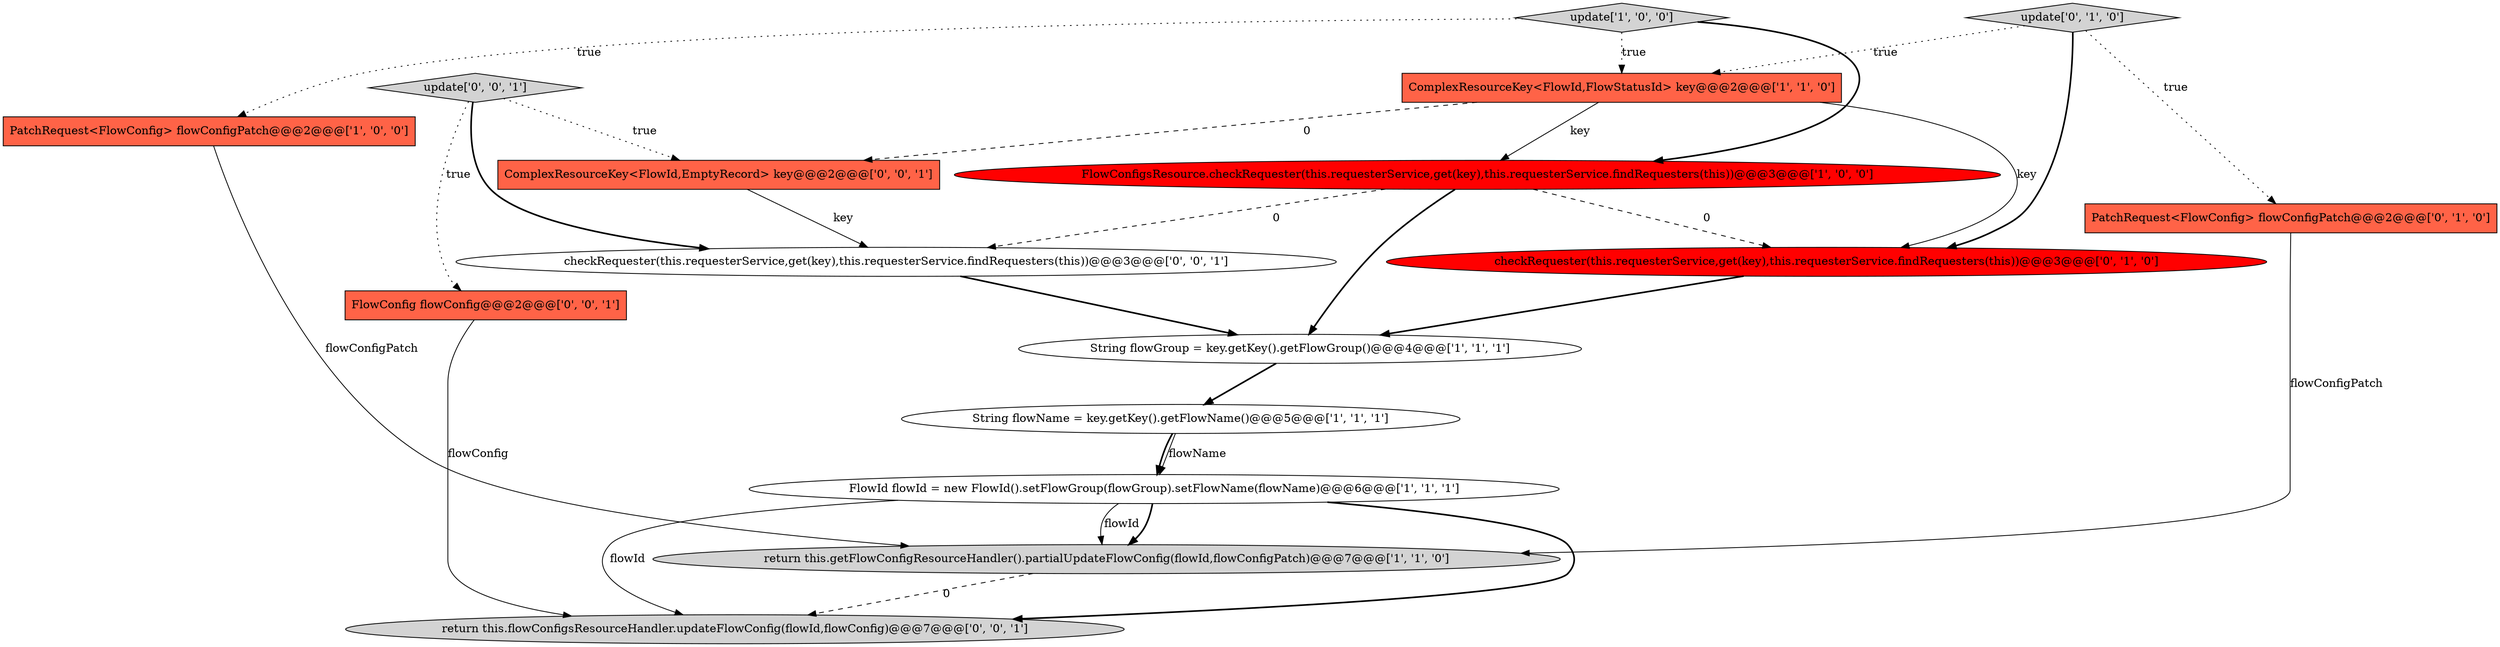 digraph {
0 [style = filled, label = "PatchRequest<FlowConfig> flowConfigPatch@@@2@@@['1', '0', '0']", fillcolor = tomato, shape = box image = "AAA0AAABBB1BBB"];
7 [style = filled, label = "FlowId flowId = new FlowId().setFlowGroup(flowGroup).setFlowName(flowName)@@@6@@@['1', '1', '1']", fillcolor = white, shape = ellipse image = "AAA0AAABBB1BBB"];
1 [style = filled, label = "return this.getFlowConfigResourceHandler().partialUpdateFlowConfig(flowId,flowConfigPatch)@@@7@@@['1', '1', '0']", fillcolor = lightgray, shape = ellipse image = "AAA0AAABBB1BBB"];
13 [style = filled, label = "update['0', '0', '1']", fillcolor = lightgray, shape = diamond image = "AAA0AAABBB3BBB"];
12 [style = filled, label = "return this.flowConfigsResourceHandler.updateFlowConfig(flowId,flowConfig)@@@7@@@['0', '0', '1']", fillcolor = lightgray, shape = ellipse image = "AAA0AAABBB3BBB"];
2 [style = filled, label = "ComplexResourceKey<FlowId,FlowStatusId> key@@@2@@@['1', '1', '0']", fillcolor = tomato, shape = box image = "AAA0AAABBB1BBB"];
6 [style = filled, label = "FlowConfigsResource.checkRequester(this.requesterService,get(key),this.requesterService.findRequesters(this))@@@3@@@['1', '0', '0']", fillcolor = red, shape = ellipse image = "AAA1AAABBB1BBB"];
9 [style = filled, label = "PatchRequest<FlowConfig> flowConfigPatch@@@2@@@['0', '1', '0']", fillcolor = tomato, shape = box image = "AAA0AAABBB2BBB"];
14 [style = filled, label = "ComplexResourceKey<FlowId,EmptyRecord> key@@@2@@@['0', '0', '1']", fillcolor = tomato, shape = box image = "AAA0AAABBB3BBB"];
15 [style = filled, label = "checkRequester(this.requesterService,get(key),this.requesterService.findRequesters(this))@@@3@@@['0', '0', '1']", fillcolor = white, shape = ellipse image = "AAA0AAABBB3BBB"];
5 [style = filled, label = "update['1', '0', '0']", fillcolor = lightgray, shape = diamond image = "AAA0AAABBB1BBB"];
11 [style = filled, label = "FlowConfig flowConfig@@@2@@@['0', '0', '1']", fillcolor = tomato, shape = box image = "AAA0AAABBB3BBB"];
10 [style = filled, label = "update['0', '1', '0']", fillcolor = lightgray, shape = diamond image = "AAA0AAABBB2BBB"];
4 [style = filled, label = "String flowName = key.getKey().getFlowName()@@@5@@@['1', '1', '1']", fillcolor = white, shape = ellipse image = "AAA0AAABBB1BBB"];
8 [style = filled, label = "checkRequester(this.requesterService,get(key),this.requesterService.findRequesters(this))@@@3@@@['0', '1', '0']", fillcolor = red, shape = ellipse image = "AAA1AAABBB2BBB"];
3 [style = filled, label = "String flowGroup = key.getKey().getFlowGroup()@@@4@@@['1', '1', '1']", fillcolor = white, shape = ellipse image = "AAA0AAABBB1BBB"];
14->15 [style = solid, label="key"];
6->3 [style = bold, label=""];
6->8 [style = dashed, label="0"];
7->1 [style = bold, label=""];
7->12 [style = bold, label=""];
7->1 [style = solid, label="flowId"];
8->3 [style = bold, label=""];
5->0 [style = dotted, label="true"];
15->3 [style = bold, label=""];
10->9 [style = dotted, label="true"];
3->4 [style = bold, label=""];
4->7 [style = bold, label=""];
11->12 [style = solid, label="flowConfig"];
9->1 [style = solid, label="flowConfigPatch"];
1->12 [style = dashed, label="0"];
7->12 [style = solid, label="flowId"];
2->6 [style = solid, label="key"];
4->7 [style = solid, label="flowName"];
5->6 [style = bold, label=""];
10->8 [style = bold, label=""];
2->14 [style = dashed, label="0"];
10->2 [style = dotted, label="true"];
6->15 [style = dashed, label="0"];
13->11 [style = dotted, label="true"];
0->1 [style = solid, label="flowConfigPatch"];
13->15 [style = bold, label=""];
2->8 [style = solid, label="key"];
13->14 [style = dotted, label="true"];
5->2 [style = dotted, label="true"];
}
